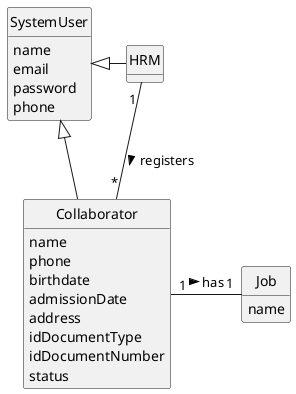@startuml
skinparam monochrome true
skinparam packageStyle rectangle
skinparam shadowing false

'left to right direction

skinparam classAttributeIconSize 0

hide circle
hide methods



class SystemUser {
    name
    email
    password
    phone

}

class Collaborator {
       name
       phone
       birthdate
       admissionDate
       address
       idDocumentType
       idDocumentNumber
       status
}


class HRM {

}


class Job{
    name
}

SystemUser <|- Collaborator

SystemUser <|- HRM

HRM "1 " -- "*" Collaborator :  registers >

Collaborator "1" - "1" Job : has >

@enduml